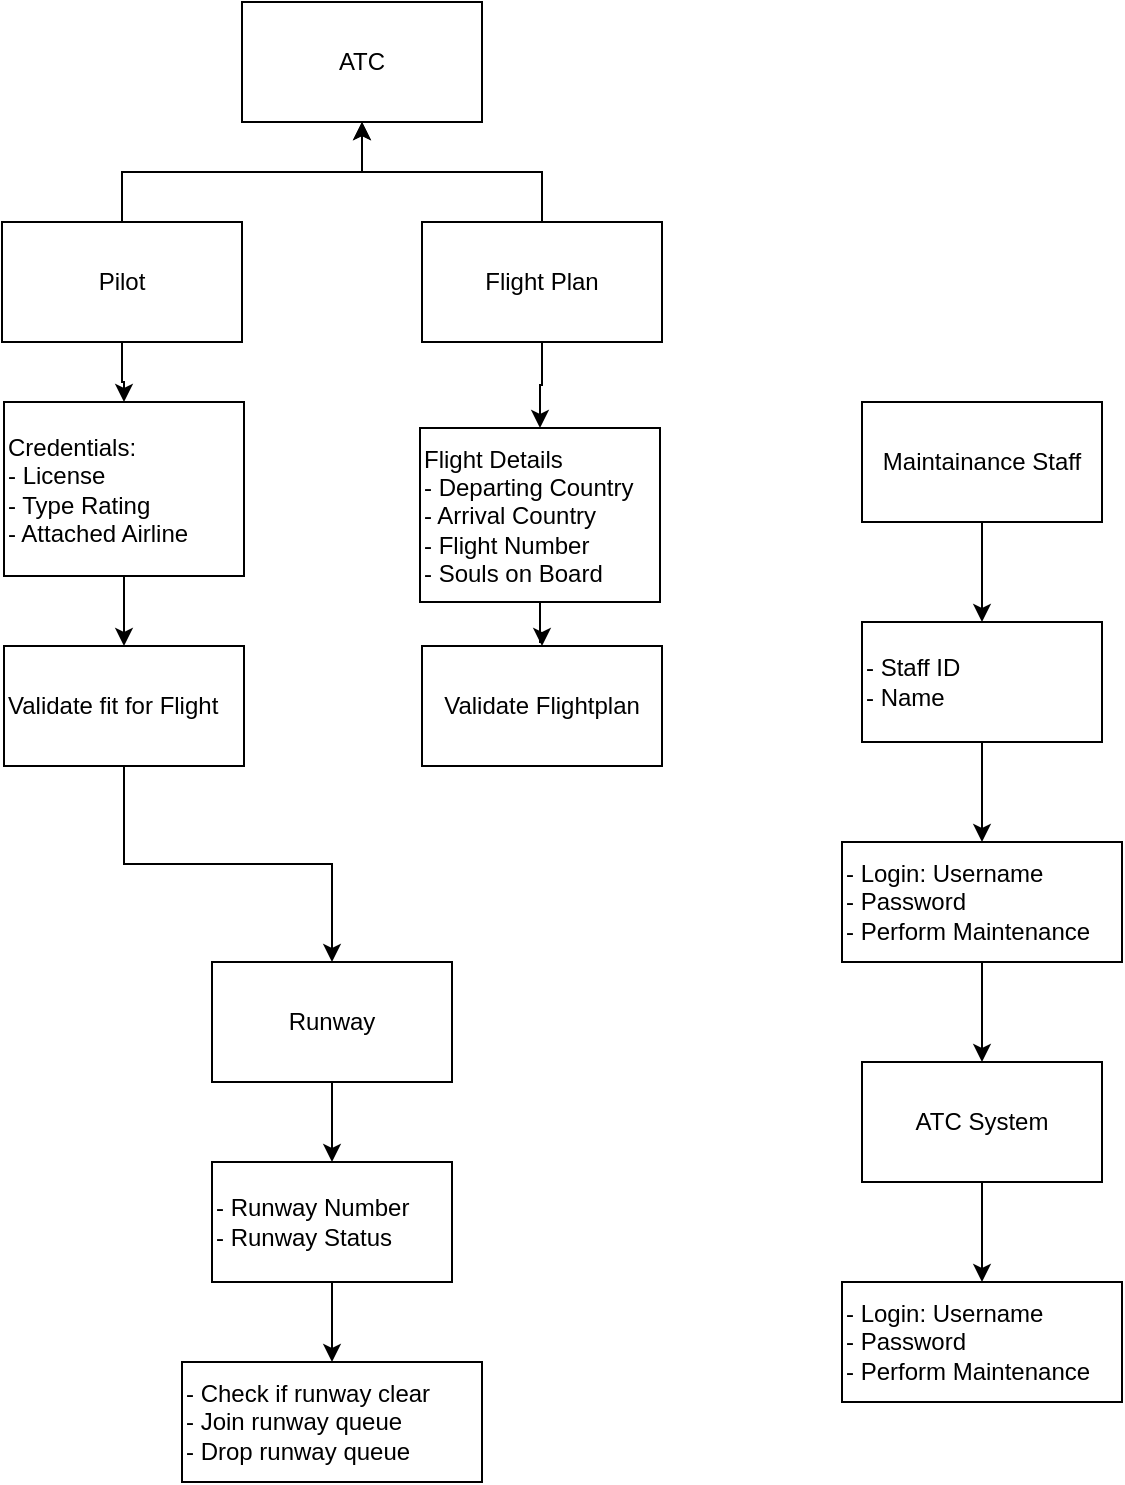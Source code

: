 <mxfile version="24.4.13" type="device">
  <diagram name="Page-1" id="CsIHO_Xz1bxgaw1YznOy">
    <mxGraphModel dx="1781" dy="1008" grid="1" gridSize="10" guides="1" tooltips="1" connect="1" arrows="1" fold="1" page="1" pageScale="1" pageWidth="827" pageHeight="1169" math="0" shadow="0">
      <root>
        <mxCell id="0" />
        <mxCell id="1" parent="0" />
        <mxCell id="MJrBd8KAzi7bjaOnasGY-1" value="ATC" style="rounded=0;whiteSpace=wrap;html=1;" vertex="1" parent="1">
          <mxGeometry x="280" y="210" width="120" height="60" as="geometry" />
        </mxCell>
        <mxCell id="MJrBd8KAzi7bjaOnasGY-26" style="edgeStyle=orthogonalEdgeStyle;rounded=0;orthogonalLoop=1;jettySize=auto;html=1;exitX=0.5;exitY=0;exitDx=0;exitDy=0;" edge="1" parent="1" source="MJrBd8KAzi7bjaOnasGY-3" target="MJrBd8KAzi7bjaOnasGY-1">
          <mxGeometry relative="1" as="geometry" />
        </mxCell>
        <mxCell id="MJrBd8KAzi7bjaOnasGY-28" style="edgeStyle=orthogonalEdgeStyle;rounded=0;orthogonalLoop=1;jettySize=auto;html=1;exitX=0.5;exitY=1;exitDx=0;exitDy=0;" edge="1" parent="1" source="MJrBd8KAzi7bjaOnasGY-3" target="MJrBd8KAzi7bjaOnasGY-44">
          <mxGeometry relative="1" as="geometry">
            <mxPoint x="430" y="423" as="targetPoint" />
          </mxGeometry>
        </mxCell>
        <mxCell id="MJrBd8KAzi7bjaOnasGY-3" value="Flight Plan" style="rounded=0;whiteSpace=wrap;html=1;" vertex="1" parent="1">
          <mxGeometry x="370" y="320" width="120" height="60" as="geometry" />
        </mxCell>
        <mxCell id="MJrBd8KAzi7bjaOnasGY-32" style="edgeStyle=orthogonalEdgeStyle;rounded=0;orthogonalLoop=1;jettySize=auto;html=1;exitX=0.5;exitY=1;exitDx=0;exitDy=0;" edge="1" parent="1" source="MJrBd8KAzi7bjaOnasGY-8" target="MJrBd8KAzi7bjaOnasGY-9">
          <mxGeometry relative="1" as="geometry" />
        </mxCell>
        <mxCell id="MJrBd8KAzi7bjaOnasGY-8" value="Runway" style="rounded=0;whiteSpace=wrap;html=1;" vertex="1" parent="1">
          <mxGeometry x="265" y="690" width="120" height="60" as="geometry" />
        </mxCell>
        <mxCell id="MJrBd8KAzi7bjaOnasGY-33" style="edgeStyle=orthogonalEdgeStyle;rounded=0;orthogonalLoop=1;jettySize=auto;html=1;exitX=0.5;exitY=1;exitDx=0;exitDy=0;" edge="1" parent="1" source="MJrBd8KAzi7bjaOnasGY-9" target="MJrBd8KAzi7bjaOnasGY-10">
          <mxGeometry relative="1" as="geometry" />
        </mxCell>
        <mxCell id="MJrBd8KAzi7bjaOnasGY-9" value="- Runway Number&lt;div&gt;- Runway Status&lt;/div&gt;" style="rounded=0;whiteSpace=wrap;html=1;align=left;" vertex="1" parent="1">
          <mxGeometry x="265" y="790" width="120" height="60" as="geometry" />
        </mxCell>
        <mxCell id="MJrBd8KAzi7bjaOnasGY-10" value="- Check if runway clear&lt;div&gt;- Join runway queue&lt;/div&gt;&lt;div&gt;- Drop runway queue&lt;/div&gt;" style="rounded=0;whiteSpace=wrap;html=1;align=left;" vertex="1" parent="1">
          <mxGeometry x="250" y="890" width="150" height="60" as="geometry" />
        </mxCell>
        <mxCell id="MJrBd8KAzi7bjaOnasGY-39" style="edgeStyle=orthogonalEdgeStyle;rounded=0;orthogonalLoop=1;jettySize=auto;html=1;exitX=0.5;exitY=1;exitDx=0;exitDy=0;" edge="1" parent="1" source="MJrBd8KAzi7bjaOnasGY-15" target="MJrBd8KAzi7bjaOnasGY-16">
          <mxGeometry relative="1" as="geometry" />
        </mxCell>
        <mxCell id="MJrBd8KAzi7bjaOnasGY-15" value="Maintainance Staff" style="rounded=0;whiteSpace=wrap;html=1;" vertex="1" parent="1">
          <mxGeometry x="590" y="410" width="120" height="60" as="geometry" />
        </mxCell>
        <mxCell id="MJrBd8KAzi7bjaOnasGY-40" style="edgeStyle=orthogonalEdgeStyle;rounded=0;orthogonalLoop=1;jettySize=auto;html=1;exitX=0.5;exitY=1;exitDx=0;exitDy=0;" edge="1" parent="1" source="MJrBd8KAzi7bjaOnasGY-16" target="MJrBd8KAzi7bjaOnasGY-17">
          <mxGeometry relative="1" as="geometry" />
        </mxCell>
        <mxCell id="MJrBd8KAzi7bjaOnasGY-16" value="- Staff ID&lt;div&gt;- Name&lt;/div&gt;" style="rounded=0;whiteSpace=wrap;html=1;align=left;" vertex="1" parent="1">
          <mxGeometry x="590" y="520" width="120" height="60" as="geometry" />
        </mxCell>
        <mxCell id="MJrBd8KAzi7bjaOnasGY-41" style="edgeStyle=orthogonalEdgeStyle;rounded=0;orthogonalLoop=1;jettySize=auto;html=1;exitX=0.5;exitY=1;exitDx=0;exitDy=0;" edge="1" parent="1" source="MJrBd8KAzi7bjaOnasGY-17" target="MJrBd8KAzi7bjaOnasGY-18">
          <mxGeometry relative="1" as="geometry" />
        </mxCell>
        <mxCell id="MJrBd8KAzi7bjaOnasGY-17" value="- Login: Username&lt;div&gt;- Password&lt;/div&gt;&lt;div&gt;- Perform Maintenance&lt;/div&gt;" style="rounded=0;whiteSpace=wrap;html=1;align=left;" vertex="1" parent="1">
          <mxGeometry x="580" y="630" width="140" height="60" as="geometry" />
        </mxCell>
        <mxCell id="MJrBd8KAzi7bjaOnasGY-42" style="edgeStyle=orthogonalEdgeStyle;rounded=0;orthogonalLoop=1;jettySize=auto;html=1;exitX=0.5;exitY=1;exitDx=0;exitDy=0;" edge="1" parent="1" source="MJrBd8KAzi7bjaOnasGY-18" target="MJrBd8KAzi7bjaOnasGY-38">
          <mxGeometry relative="1" as="geometry" />
        </mxCell>
        <mxCell id="MJrBd8KAzi7bjaOnasGY-18" value="ATC System" style="rounded=0;whiteSpace=wrap;html=1;" vertex="1" parent="1">
          <mxGeometry x="590" y="740" width="120" height="60" as="geometry" />
        </mxCell>
        <mxCell id="MJrBd8KAzi7bjaOnasGY-25" style="edgeStyle=orthogonalEdgeStyle;rounded=0;orthogonalLoop=1;jettySize=auto;html=1;exitX=0.5;exitY=0;exitDx=0;exitDy=0;" edge="1" parent="1" source="MJrBd8KAzi7bjaOnasGY-20" target="MJrBd8KAzi7bjaOnasGY-1">
          <mxGeometry relative="1" as="geometry" />
        </mxCell>
        <mxCell id="MJrBd8KAzi7bjaOnasGY-27" style="edgeStyle=orthogonalEdgeStyle;rounded=0;orthogonalLoop=1;jettySize=auto;html=1;exitX=0.5;exitY=1;exitDx=0;exitDy=0;" edge="1" parent="1" source="MJrBd8KAzi7bjaOnasGY-20" target="MJrBd8KAzi7bjaOnasGY-21">
          <mxGeometry relative="1" as="geometry" />
        </mxCell>
        <mxCell id="MJrBd8KAzi7bjaOnasGY-20" value="Pilot" style="rounded=0;whiteSpace=wrap;html=1;" vertex="1" parent="1">
          <mxGeometry x="160" y="320" width="120" height="60" as="geometry" />
        </mxCell>
        <mxCell id="MJrBd8KAzi7bjaOnasGY-29" style="edgeStyle=orthogonalEdgeStyle;rounded=0;orthogonalLoop=1;jettySize=auto;html=1;exitX=0.5;exitY=1;exitDx=0;exitDy=0;" edge="1" parent="1" source="MJrBd8KAzi7bjaOnasGY-21" target="MJrBd8KAzi7bjaOnasGY-22">
          <mxGeometry relative="1" as="geometry" />
        </mxCell>
        <mxCell id="MJrBd8KAzi7bjaOnasGY-21" value="Credentials:&lt;div&gt;- License&lt;/div&gt;&lt;div&gt;- Type Rating&lt;/div&gt;&lt;div&gt;- Attached Airline&lt;/div&gt;" style="rounded=0;whiteSpace=wrap;html=1;align=left;" vertex="1" parent="1">
          <mxGeometry x="161" y="410" width="120" height="87" as="geometry" />
        </mxCell>
        <mxCell id="MJrBd8KAzi7bjaOnasGY-31" style="edgeStyle=orthogonalEdgeStyle;rounded=0;orthogonalLoop=1;jettySize=auto;html=1;exitX=0.5;exitY=1;exitDx=0;exitDy=0;" edge="1" parent="1" source="MJrBd8KAzi7bjaOnasGY-22" target="MJrBd8KAzi7bjaOnasGY-8">
          <mxGeometry relative="1" as="geometry" />
        </mxCell>
        <mxCell id="MJrBd8KAzi7bjaOnasGY-22" value="&lt;div&gt;Validate fit for Flight&lt;/div&gt;" style="rounded=0;whiteSpace=wrap;html=1;align=left;" vertex="1" parent="1">
          <mxGeometry x="161" y="532" width="120" height="60" as="geometry" />
        </mxCell>
        <mxCell id="MJrBd8KAzi7bjaOnasGY-38" value="- Login: Username&lt;div&gt;- Password&lt;/div&gt;&lt;div&gt;- Perform Maintenance&lt;/div&gt;" style="rounded=0;whiteSpace=wrap;html=1;align=left;" vertex="1" parent="1">
          <mxGeometry x="580" y="850" width="140" height="60" as="geometry" />
        </mxCell>
        <mxCell id="MJrBd8KAzi7bjaOnasGY-43" style="edgeStyle=orthogonalEdgeStyle;rounded=0;orthogonalLoop=1;jettySize=auto;html=1;exitX=0.5;exitY=1;exitDx=0;exitDy=0;" edge="1" source="MJrBd8KAzi7bjaOnasGY-44" target="MJrBd8KAzi7bjaOnasGY-45" parent="1">
          <mxGeometry relative="1" as="geometry" />
        </mxCell>
        <mxCell id="MJrBd8KAzi7bjaOnasGY-44" value="Flight Details&lt;div&gt;- Departing Country&lt;/div&gt;&lt;div&gt;- Arrival Country&lt;/div&gt;&lt;div style=&quot;&quot;&gt;- Flight Number&lt;/div&gt;&lt;div style=&quot;&quot;&gt;- Souls on Board&lt;/div&gt;" style="rounded=0;whiteSpace=wrap;html=1;align=left;" vertex="1" parent="1">
          <mxGeometry x="369" y="423" width="120" height="87" as="geometry" />
        </mxCell>
        <mxCell id="MJrBd8KAzi7bjaOnasGY-45" value="Validate Flightplan" style="rounded=0;whiteSpace=wrap;html=1;align=center;" vertex="1" parent="1">
          <mxGeometry x="370" y="532" width="120" height="60" as="geometry" />
        </mxCell>
      </root>
    </mxGraphModel>
  </diagram>
</mxfile>
